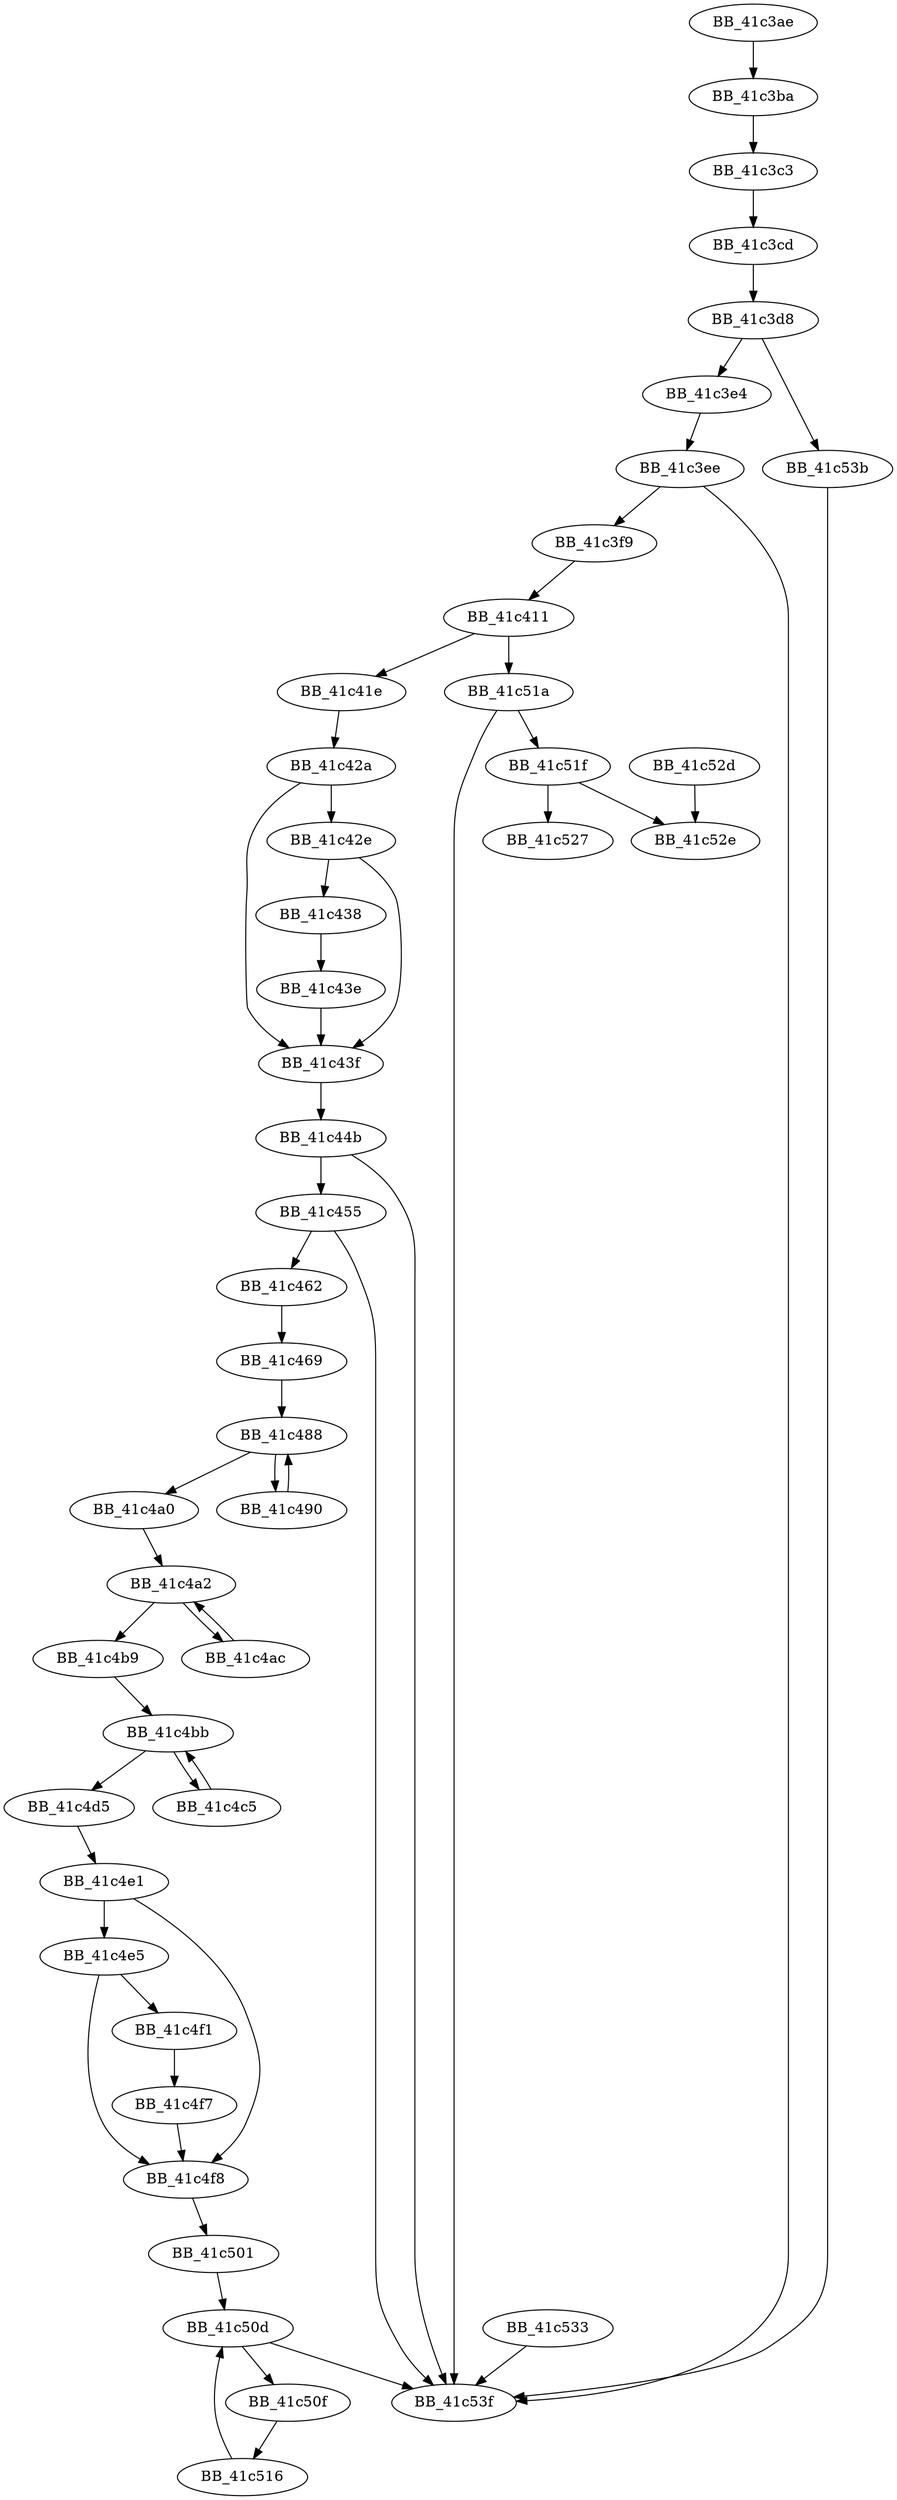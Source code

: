 DiGraph __setmbcp{
BB_41c3ae->BB_41c3ba
BB_41c3ba->BB_41c3c3
BB_41c3c3->BB_41c3cd
BB_41c3cd->BB_41c3d8
BB_41c3d8->BB_41c3e4
BB_41c3d8->BB_41c53b
BB_41c3e4->BB_41c3ee
BB_41c3ee->BB_41c3f9
BB_41c3ee->BB_41c53f
BB_41c3f9->BB_41c411
BB_41c411->BB_41c41e
BB_41c411->BB_41c51a
BB_41c41e->BB_41c42a
BB_41c42a->BB_41c42e
BB_41c42a->BB_41c43f
BB_41c42e->BB_41c438
BB_41c42e->BB_41c43f
BB_41c438->BB_41c43e
BB_41c43e->BB_41c43f
BB_41c43f->BB_41c44b
BB_41c44b->BB_41c455
BB_41c44b->BB_41c53f
BB_41c455->BB_41c462
BB_41c455->BB_41c53f
BB_41c462->BB_41c469
BB_41c469->BB_41c488
BB_41c488->BB_41c490
BB_41c488->BB_41c4a0
BB_41c490->BB_41c488
BB_41c4a0->BB_41c4a2
BB_41c4a2->BB_41c4ac
BB_41c4a2->BB_41c4b9
BB_41c4ac->BB_41c4a2
BB_41c4b9->BB_41c4bb
BB_41c4bb->BB_41c4c5
BB_41c4bb->BB_41c4d5
BB_41c4c5->BB_41c4bb
BB_41c4d5->BB_41c4e1
BB_41c4e1->BB_41c4e5
BB_41c4e1->BB_41c4f8
BB_41c4e5->BB_41c4f1
BB_41c4e5->BB_41c4f8
BB_41c4f1->BB_41c4f7
BB_41c4f7->BB_41c4f8
BB_41c4f8->BB_41c501
BB_41c501->BB_41c50d
BB_41c50d->BB_41c50f
BB_41c50d->BB_41c53f
BB_41c50f->BB_41c516
BB_41c516->BB_41c50d
BB_41c51a->BB_41c51f
BB_41c51a->BB_41c53f
BB_41c51f->BB_41c527
BB_41c51f->BB_41c52e
BB_41c52d->BB_41c52e
BB_41c533->BB_41c53f
BB_41c53b->BB_41c53f
}
